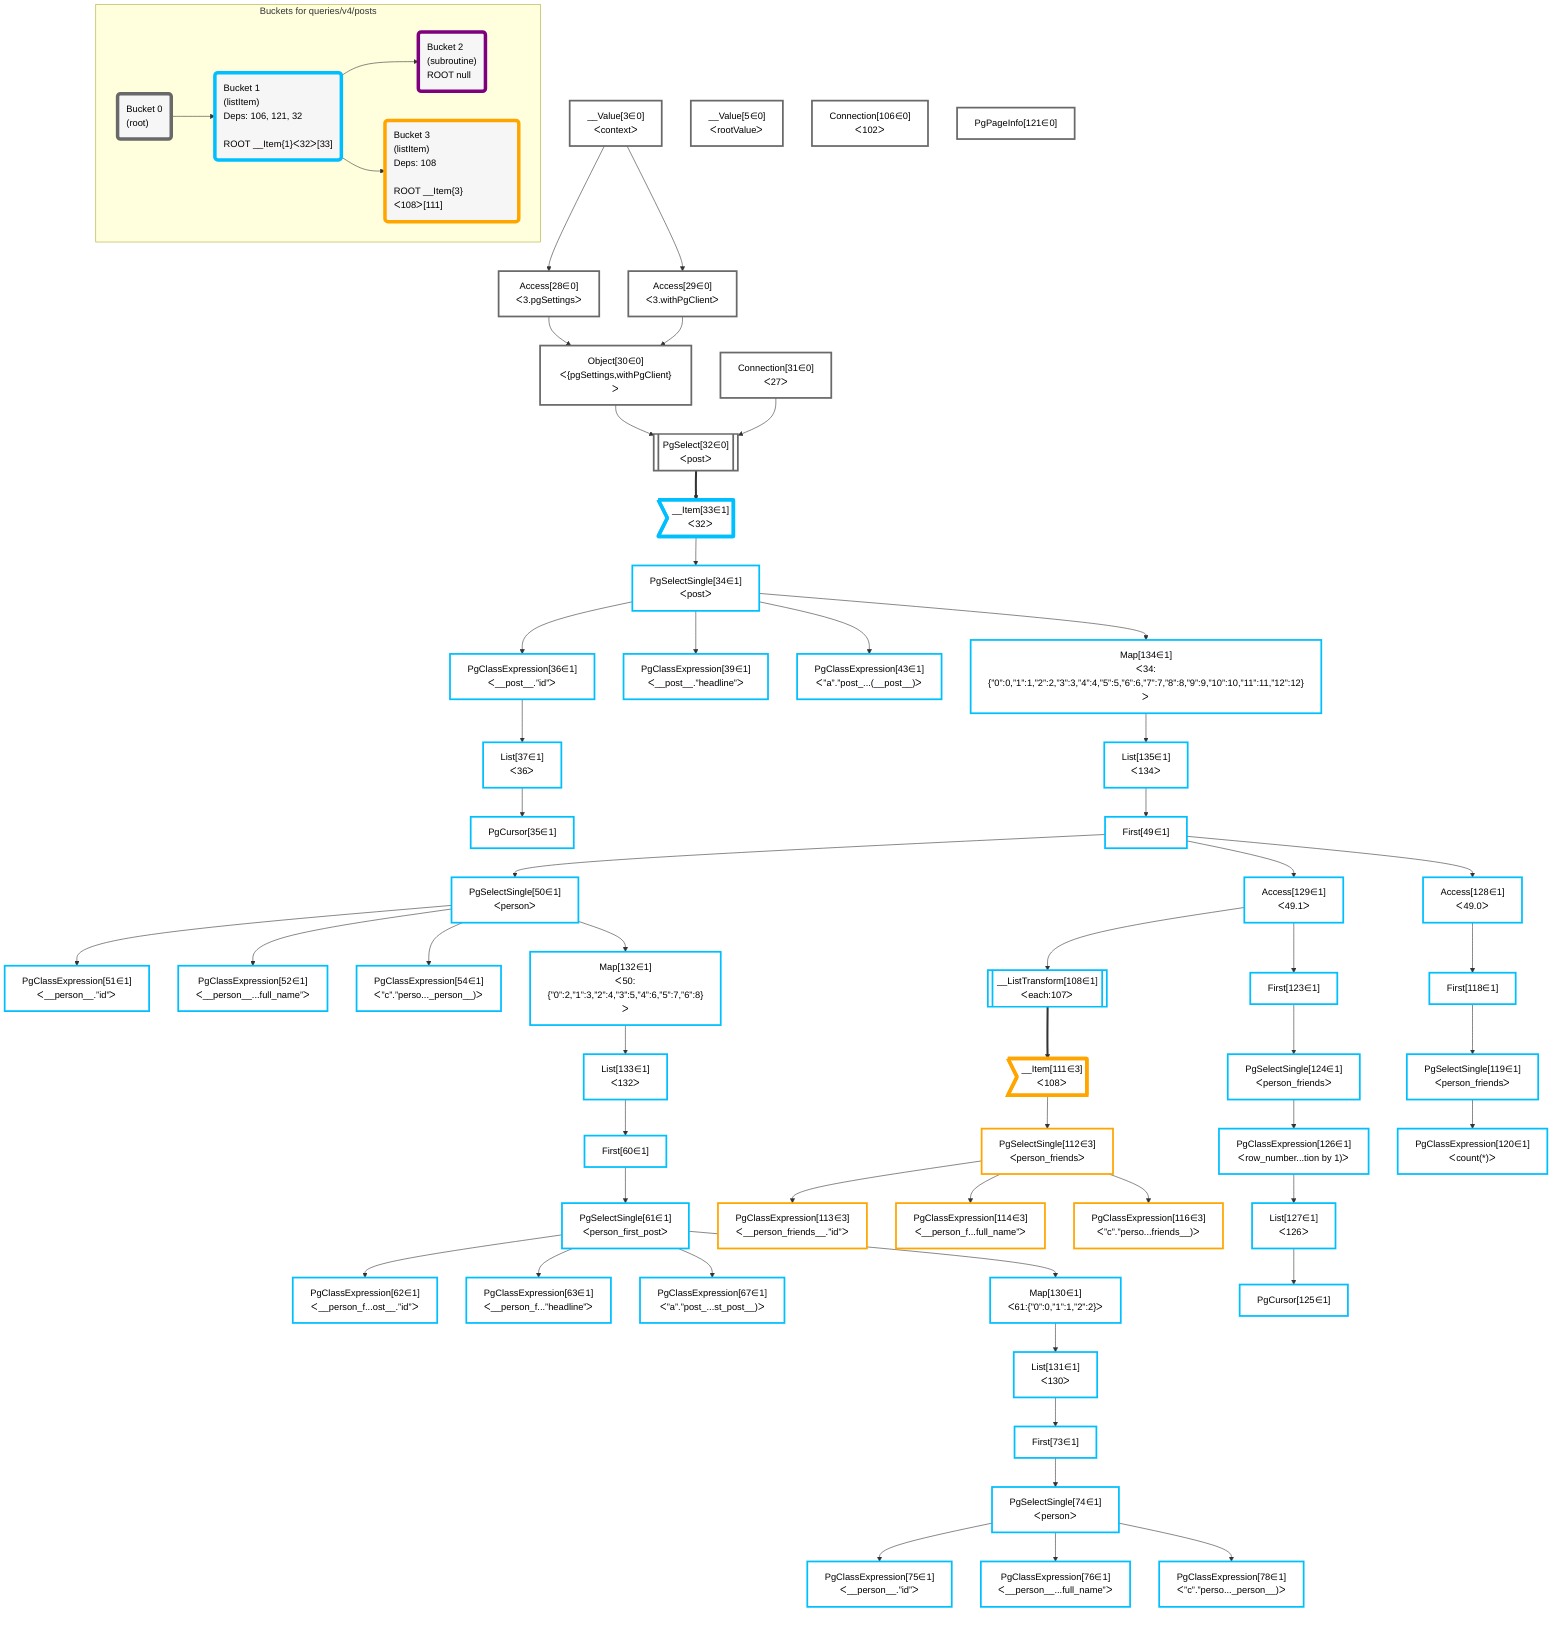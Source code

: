 graph TD
    classDef path fill:#eee,stroke:#000,color:#000
    classDef plan fill:#fff,stroke-width:3px,color:#000
    classDef itemplan fill:#fff,stroke-width:6px,color:#000
    classDef sideeffectplan fill:#f00,stroke-width:6px,color:#000
    classDef bucket fill:#f6f6f6,color:#000,stroke-width:6px,text-align:left


    %% define steps
    __Value3["__Value[3∈0]<br />ᐸcontextᐳ"]:::plan
    __Value5["__Value[5∈0]<br />ᐸrootValueᐳ"]:::plan
    Access28["Access[28∈0]<br />ᐸ3.pgSettingsᐳ"]:::plan
    Access29["Access[29∈0]<br />ᐸ3.withPgClientᐳ"]:::plan
    Object30["Object[30∈0]<br />ᐸ{pgSettings,withPgClient}ᐳ"]:::plan
    Connection31["Connection[31∈0]<br />ᐸ27ᐳ"]:::plan
    PgSelect32[["PgSelect[32∈0]<br />ᐸpostᐳ"]]:::plan
    __Item33>"__Item[33∈1]<br />ᐸ32ᐳ"]:::itemplan
    PgSelectSingle34["PgSelectSingle[34∈1]<br />ᐸpostᐳ"]:::plan
    PgClassExpression36["PgClassExpression[36∈1]<br />ᐸ__post__.”id”ᐳ"]:::plan
    List37["List[37∈1]<br />ᐸ36ᐳ"]:::plan
    PgCursor35["PgCursor[35∈1]"]:::plan
    PgClassExpression39["PgClassExpression[39∈1]<br />ᐸ__post__.”headline”ᐳ"]:::plan
    PgClassExpression43["PgClassExpression[43∈1]<br />ᐸ”a”.”post_...(__post__)ᐳ"]:::plan
    Map134["Map[134∈1]<br />ᐸ34:{”0”:0,”1”:1,”2”:2,”3”:3,”4”:4,”5”:5,”6”:6,”7”:7,”8”:8,”9”:9,”10”:10,”11”:11,”12”:12}ᐳ"]:::plan
    List135["List[135∈1]<br />ᐸ134ᐳ"]:::plan
    First49["First[49∈1]"]:::plan
    PgSelectSingle50["PgSelectSingle[50∈1]<br />ᐸpersonᐳ"]:::plan
    PgClassExpression51["PgClassExpression[51∈1]<br />ᐸ__person__.”id”ᐳ"]:::plan
    PgClassExpression52["PgClassExpression[52∈1]<br />ᐸ__person__...full_name”ᐳ"]:::plan
    PgClassExpression54["PgClassExpression[54∈1]<br />ᐸ”c”.”perso..._person__)ᐳ"]:::plan
    Map132["Map[132∈1]<br />ᐸ50:{”0”:2,”1”:3,”2”:4,”3”:5,”4”:6,”5”:7,”6”:8}ᐳ"]:::plan
    List133["List[133∈1]<br />ᐸ132ᐳ"]:::plan
    First60["First[60∈1]"]:::plan
    PgSelectSingle61["PgSelectSingle[61∈1]<br />ᐸperson_first_postᐳ"]:::plan
    PgClassExpression62["PgClassExpression[62∈1]<br />ᐸ__person_f...ost__.”id”ᐳ"]:::plan
    PgClassExpression63["PgClassExpression[63∈1]<br />ᐸ__person_f...”headline”ᐳ"]:::plan
    PgClassExpression67["PgClassExpression[67∈1]<br />ᐸ”a”.”post_...st_post__)ᐳ"]:::plan
    Map130["Map[130∈1]<br />ᐸ61:{”0”:0,”1”:1,”2”:2}ᐳ"]:::plan
    List131["List[131∈1]<br />ᐸ130ᐳ"]:::plan
    First73["First[73∈1]"]:::plan
    PgSelectSingle74["PgSelectSingle[74∈1]<br />ᐸpersonᐳ"]:::plan
    PgClassExpression75["PgClassExpression[75∈1]<br />ᐸ__person__.”id”ᐳ"]:::plan
    PgClassExpression76["PgClassExpression[76∈1]<br />ᐸ__person__...full_name”ᐳ"]:::plan
    PgClassExpression78["PgClassExpression[78∈1]<br />ᐸ”c”.”perso..._person__)ᐳ"]:::plan
    Connection106["Connection[106∈0]<br />ᐸ102ᐳ"]:::plan
    Access129["Access[129∈1]<br />ᐸ49.1ᐳ"]:::plan
    __ListTransform108[["__ListTransform[108∈1]<br />ᐸeach:107ᐳ"]]:::plan
    __Item111>"__Item[111∈3]<br />ᐸ108ᐳ"]:::itemplan
    PgSelectSingle112["PgSelectSingle[112∈3]<br />ᐸperson_friendsᐳ"]:::plan
    PgClassExpression113["PgClassExpression[113∈3]<br />ᐸ__person_friends__.”id”ᐳ"]:::plan
    PgClassExpression114["PgClassExpression[114∈3]<br />ᐸ__person_f...full_name”ᐳ"]:::plan
    PgClassExpression116["PgClassExpression[116∈3]<br />ᐸ”c”.”perso...friends__)ᐳ"]:::plan
    Access128["Access[128∈1]<br />ᐸ49.0ᐳ"]:::plan
    First118["First[118∈1]"]:::plan
    PgSelectSingle119["PgSelectSingle[119∈1]<br />ᐸperson_friendsᐳ"]:::plan
    PgClassExpression120["PgClassExpression[120∈1]<br />ᐸcount(*)ᐳ"]:::plan
    PgPageInfo121["PgPageInfo[121∈0]"]:::plan
    First123["First[123∈1]"]:::plan
    PgSelectSingle124["PgSelectSingle[124∈1]<br />ᐸperson_friendsᐳ"]:::plan
    PgClassExpression126["PgClassExpression[126∈1]<br />ᐸrow_number...tion by 1)ᐳ"]:::plan
    List127["List[127∈1]<br />ᐸ126ᐳ"]:::plan
    PgCursor125["PgCursor[125∈1]"]:::plan

    %% plan dependencies
    __Value3 --> Access28
    __Value3 --> Access29
    Access28 & Access29 --> Object30
    Object30 & Connection31 --> PgSelect32
    PgSelect32 ==> __Item33
    __Item33 --> PgSelectSingle34
    PgSelectSingle34 --> PgClassExpression36
    PgClassExpression36 --> List37
    List37 --> PgCursor35
    PgSelectSingle34 --> PgClassExpression39
    PgSelectSingle34 --> PgClassExpression43
    PgSelectSingle34 --> Map134
    Map134 --> List135
    List135 --> First49
    First49 --> PgSelectSingle50
    PgSelectSingle50 --> PgClassExpression51
    PgSelectSingle50 --> PgClassExpression52
    PgSelectSingle50 --> PgClassExpression54
    PgSelectSingle50 --> Map132
    Map132 --> List133
    List133 --> First60
    First60 --> PgSelectSingle61
    PgSelectSingle61 --> PgClassExpression62
    PgSelectSingle61 --> PgClassExpression63
    PgSelectSingle61 --> PgClassExpression67
    PgSelectSingle61 --> Map130
    Map130 --> List131
    List131 --> First73
    First73 --> PgSelectSingle74
    PgSelectSingle74 --> PgClassExpression75
    PgSelectSingle74 --> PgClassExpression76
    PgSelectSingle74 --> PgClassExpression78
    First49 --> Access129
    Access129 --> __ListTransform108
    __ListTransform108 ==> __Item111
    __Item111 --> PgSelectSingle112
    PgSelectSingle112 --> PgClassExpression113
    PgSelectSingle112 --> PgClassExpression114
    PgSelectSingle112 --> PgClassExpression116
    First49 --> Access128
    Access128 --> First118
    First118 --> PgSelectSingle119
    PgSelectSingle119 --> PgClassExpression120
    Access129 --> First123
    First123 --> PgSelectSingle124
    PgSelectSingle124 --> PgClassExpression126
    PgClassExpression126 --> List127
    List127 --> PgCursor125

    %% plan-to-path relationships

    subgraph "Buckets for queries/v4/posts"
    Bucket0("Bucket 0<br />(root)"):::bucket
    classDef bucket0 stroke:#696969
    class Bucket0,__Value3,__Value5,Access28,Access29,Object30,Connection31,PgSelect32,Connection106,PgPageInfo121 bucket0
    Bucket1("Bucket 1<br />(listItem)<br />Deps: 106, 121, 32<br /><br />ROOT __Item{1}ᐸ32ᐳ[33]"):::bucket
    classDef bucket1 stroke:#00bfff
    class Bucket1,__Item33,PgSelectSingle34,PgCursor35,PgClassExpression36,List37,PgClassExpression39,PgClassExpression43,First49,PgSelectSingle50,PgClassExpression51,PgClassExpression52,PgClassExpression54,First60,PgSelectSingle61,PgClassExpression62,PgClassExpression63,PgClassExpression67,First73,PgSelectSingle74,PgClassExpression75,PgClassExpression76,PgClassExpression78,__ListTransform108,First118,PgSelectSingle119,PgClassExpression120,First123,PgSelectSingle124,PgCursor125,PgClassExpression126,List127,Access128,Access129,Map130,List131,Map132,List133,Map134,List135 bucket1
    Bucket2("Bucket 2<br />(subroutine)<br />ROOT null"):::bucket
    classDef bucket2 stroke:#7f007f
    class Bucket2 bucket2
    Bucket3("Bucket 3<br />(listItem)<br />Deps: 108<br /><br />ROOT __Item{3}ᐸ108ᐳ[111]"):::bucket
    classDef bucket3 stroke:#ffa500
    class Bucket3,__Item111,PgSelectSingle112,PgClassExpression113,PgClassExpression114,PgClassExpression116 bucket3
    Bucket0 --> Bucket1
    Bucket1 --> Bucket2 & Bucket3
    end